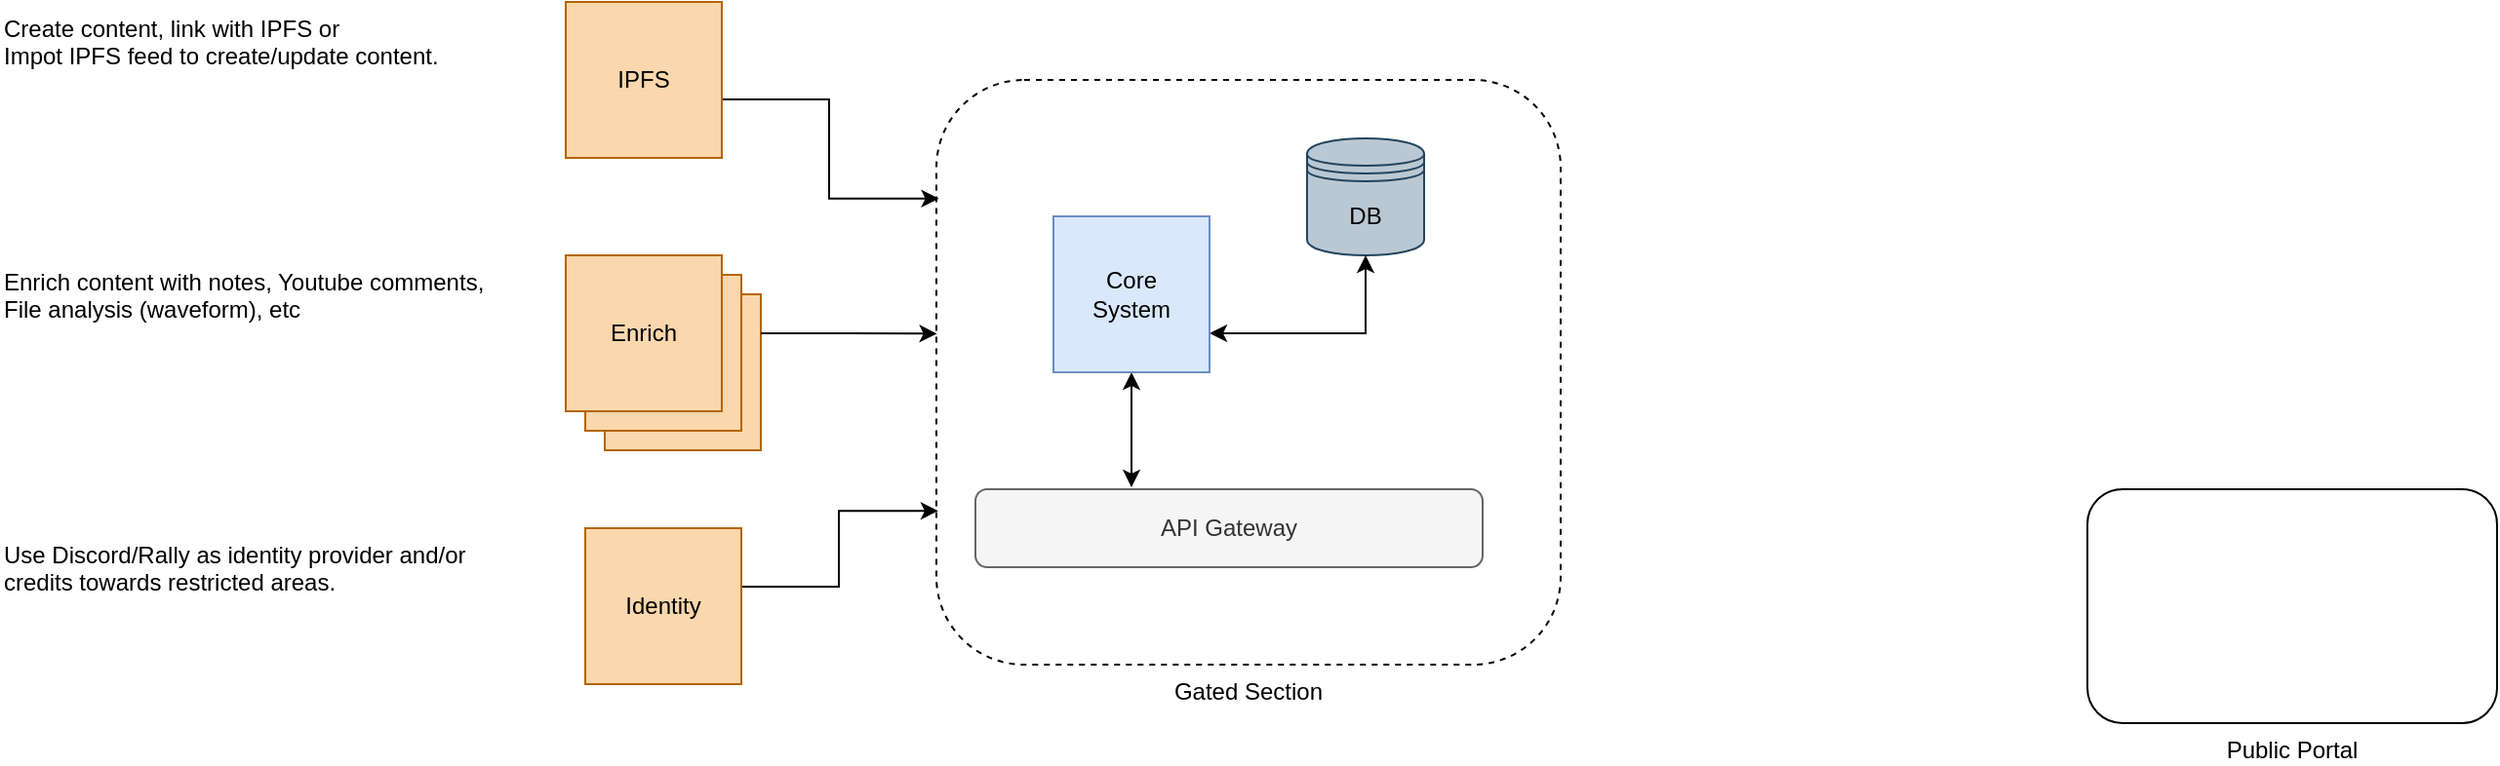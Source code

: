 <mxfile version="14.8.4" type="github" pages="3">
  <diagram id="a_YYxK9fdflRY_-ddaOz" name="High Level Design">
    <mxGraphModel dx="3162" dy="1140" grid="1" gridSize="10" guides="1" tooltips="1" connect="1" arrows="1" fold="1" page="1" pageScale="1" pageWidth="1100" pageHeight="850" math="0" shadow="0">
      <root>
        <mxCell id="0" />
        <mxCell id="1" parent="0" />
        <mxCell id="vv3iJfxD23GdGmTis0U2-1" value="Gated Section" style="rounded=1;whiteSpace=wrap;html=1;labelPosition=center;verticalLabelPosition=bottom;align=center;verticalAlign=top;dashed=1;" vertex="1" parent="1">
          <mxGeometry x="160" y="100" width="320" height="300" as="geometry" />
        </mxCell>
        <mxCell id="vv3iJfxD23GdGmTis0U2-2" value="Public Portal" style="rounded=1;whiteSpace=wrap;html=1;labelPosition=center;verticalLabelPosition=bottom;align=center;verticalAlign=top;" vertex="1" parent="1">
          <mxGeometry x="750" y="310" width="210" height="120" as="geometry" />
        </mxCell>
        <mxCell id="vv3iJfxD23GdGmTis0U2-3" value="DB" style="shape=datastore;whiteSpace=wrap;html=1;fillColor=#bac8d3;strokeColor=#23445d;" vertex="1" parent="1">
          <mxGeometry x="350" y="130" width="60" height="60" as="geometry" />
        </mxCell>
        <mxCell id="vv3iJfxD23GdGmTis0U2-8" style="edgeStyle=orthogonalEdgeStyle;rounded=0;orthogonalLoop=1;jettySize=auto;html=1;exitX=1;exitY=0.75;exitDx=0;exitDy=0;entryX=0.5;entryY=1;entryDx=0;entryDy=0;startArrow=classic;startFill=1;" edge="1" parent="1" source="vv3iJfxD23GdGmTis0U2-4" target="vv3iJfxD23GdGmTis0U2-3">
          <mxGeometry relative="1" as="geometry" />
        </mxCell>
        <mxCell id="vv3iJfxD23GdGmTis0U2-9" style="edgeStyle=orthogonalEdgeStyle;rounded=0;orthogonalLoop=1;jettySize=auto;html=1;exitX=0.5;exitY=1;exitDx=0;exitDy=0;startArrow=classic;startFill=1;" edge="1" parent="1" source="vv3iJfxD23GdGmTis0U2-4">
          <mxGeometry relative="1" as="geometry">
            <mxPoint x="260" y="309" as="targetPoint" />
          </mxGeometry>
        </mxCell>
        <mxCell id="vv3iJfxD23GdGmTis0U2-4" value="&lt;div&gt;Core&lt;/div&gt;&lt;div&gt;System&lt;/div&gt;" style="whiteSpace=wrap;html=1;aspect=fixed;fillColor=#dae8fc;strokeColor=#6c8ebf;" vertex="1" parent="1">
          <mxGeometry x="220" y="170" width="80" height="80" as="geometry" />
        </mxCell>
        <mxCell id="vv3iJfxD23GdGmTis0U2-5" value="API Gateway" style="rounded=1;whiteSpace=wrap;html=1;fillColor=#f5f5f5;strokeColor=#666666;fontColor=#333333;" vertex="1" parent="1">
          <mxGeometry x="180" y="310" width="260" height="40" as="geometry" />
        </mxCell>
        <mxCell id="Ae8hP9FZ1u3Iv6WvzAce-1" style="edgeStyle=orthogonalEdgeStyle;rounded=0;orthogonalLoop=1;jettySize=auto;html=1;exitX=1;exitY=0.25;exitDx=0;exitDy=0;entryX=0.004;entryY=0.203;entryDx=0;entryDy=0;entryPerimeter=0;startArrow=none;startFill=0;" edge="1" parent="1" source="vv3iJfxD23GdGmTis0U2-10" target="vv3iJfxD23GdGmTis0U2-1">
          <mxGeometry relative="1" as="geometry">
            <Array as="points">
              <mxPoint x="50" y="110" />
              <mxPoint x="105" y="110" />
              <mxPoint x="105" y="161" />
            </Array>
          </mxGeometry>
        </mxCell>
        <mxCell id="vv3iJfxD23GdGmTis0U2-10" value="IPFS" style="whiteSpace=wrap;html=1;aspect=fixed;fillColor=#fad7ac;strokeColor=#b46504;" vertex="1" parent="1">
          <mxGeometry x="-30" y="60" width="80" height="80" as="geometry" />
        </mxCell>
        <mxCell id="vv3iJfxD23GdGmTis0U2-14" value="" style="group" vertex="1" connectable="0" parent="1">
          <mxGeometry x="-30" y="190" width="100" height="100" as="geometry" />
        </mxCell>
        <mxCell id="vv3iJfxD23GdGmTis0U2-13" value="" style="whiteSpace=wrap;html=1;aspect=fixed;fillColor=#fad7ac;strokeColor=#b46504;" vertex="1" parent="vv3iJfxD23GdGmTis0U2-14">
          <mxGeometry x="20" y="20" width="80" height="80" as="geometry" />
        </mxCell>
        <mxCell id="vv3iJfxD23GdGmTis0U2-12" value="" style="whiteSpace=wrap;html=1;aspect=fixed;fillColor=#fad7ac;strokeColor=#b46504;" vertex="1" parent="vv3iJfxD23GdGmTis0U2-14">
          <mxGeometry x="10" y="10" width="80" height="80" as="geometry" />
        </mxCell>
        <mxCell id="vv3iJfxD23GdGmTis0U2-11" value="Enrich" style="whiteSpace=wrap;html=1;aspect=fixed;fillColor=#fad7ac;strokeColor=#b46504;" vertex="1" parent="vv3iJfxD23GdGmTis0U2-14">
          <mxGeometry width="80" height="80" as="geometry" />
        </mxCell>
        <mxCell id="Ae8hP9FZ1u3Iv6WvzAce-3" style="edgeStyle=orthogonalEdgeStyle;rounded=0;orthogonalLoop=1;jettySize=auto;html=1;exitX=1;exitY=0.25;exitDx=0;exitDy=0;entryX=0.003;entryY=0.737;entryDx=0;entryDy=0;entryPerimeter=0;startArrow=none;startFill=0;" edge="1" parent="1" source="vv3iJfxD23GdGmTis0U2-15" target="vv3iJfxD23GdGmTis0U2-1">
          <mxGeometry relative="1" as="geometry">
            <Array as="points">
              <mxPoint x="60" y="360" />
              <mxPoint x="110" y="360" />
              <mxPoint x="110" y="321" />
            </Array>
          </mxGeometry>
        </mxCell>
        <mxCell id="vv3iJfxD23GdGmTis0U2-15" value="Identity" style="whiteSpace=wrap;html=1;aspect=fixed;fillColor=#fad7ac;strokeColor=#b46504;" vertex="1" parent="1">
          <mxGeometry x="-20" y="330" width="80" height="80" as="geometry" />
        </mxCell>
        <mxCell id="Ae8hP9FZ1u3Iv6WvzAce-2" style="edgeStyle=orthogonalEdgeStyle;rounded=0;orthogonalLoop=1;jettySize=auto;html=1;exitX=1;exitY=0.25;exitDx=0;exitDy=0;entryX=0.001;entryY=0.434;entryDx=0;entryDy=0;entryPerimeter=0;startArrow=none;startFill=0;" edge="1" parent="1" source="vv3iJfxD23GdGmTis0U2-13" target="vv3iJfxD23GdGmTis0U2-1">
          <mxGeometry relative="1" as="geometry" />
        </mxCell>
        <mxCell id="Ae8hP9FZ1u3Iv6WvzAce-7" value="&lt;div align=&quot;left&quot;&gt;Create content, link with IPFS or&lt;/div&gt;&lt;div align=&quot;left&quot;&gt;Impot IPFS feed to create/update content.&lt;br&gt;&lt;/div&gt;" style="text;html=1;strokeColor=none;fillColor=none;align=left;verticalAlign=top;whiteSpace=wrap;rounded=0;" vertex="1" parent="1">
          <mxGeometry x="-320" y="60" width="250" height="55" as="geometry" />
        </mxCell>
        <mxCell id="Ae8hP9FZ1u3Iv6WvzAce-8" value="&lt;div&gt;Enrich content with notes, Youtube comments, File analysis (waveform), etc&lt;/div&gt;&lt;div&gt;&lt;br&gt;&lt;/div&gt;" style="text;html=1;strokeColor=none;fillColor=none;align=left;verticalAlign=top;whiteSpace=wrap;rounded=0;" vertex="1" parent="1">
          <mxGeometry x="-320" y="190" width="250" height="55" as="geometry" />
        </mxCell>
        <mxCell id="Ae8hP9FZ1u3Iv6WvzAce-9" value="Use Discord/Rally as identity provider and/or credits towards restricted areas." style="text;html=1;strokeColor=none;fillColor=none;align=left;verticalAlign=top;whiteSpace=wrap;rounded=0;" vertex="1" parent="1">
          <mxGeometry x="-320" y="330" width="250" height="55" as="geometry" />
        </mxCell>
      </root>
    </mxGraphModel>
  </diagram>
  <diagram id="kJmuHuX8OqZE0205UlBc" name="Access Rights">
    <mxGraphModel dx="2062" dy="1140" grid="1" gridSize="10" guides="1" tooltips="1" connect="1" arrows="1" fold="1" page="1" pageScale="1" pageWidth="1100" pageHeight="850" math="0" shadow="0">
      <root>
        <mxCell id="8nukVdCXpBuTJHJy4eTD-0" />
        <mxCell id="8nukVdCXpBuTJHJy4eTD-1" parent="8nukVdCXpBuTJHJy4eTD-0" />
      </root>
    </mxGraphModel>
  </diagram>
  <diagram id="lpHXl7zi9qyVDAASu6LT" name="Events">
    <mxGraphModel dx="2062" dy="1140" grid="1" gridSize="10" guides="1" tooltips="1" connect="1" arrows="1" fold="1" page="1" pageScale="1" pageWidth="1100" pageHeight="850" math="0" shadow="0">
      <root>
        <mxCell id="VdUhCLFB2nBvRdCkJBWh-0" />
        <mxCell id="VdUhCLFB2nBvRdCkJBWh-1" parent="VdUhCLFB2nBvRdCkJBWh-0" />
      </root>
    </mxGraphModel>
  </diagram>
</mxfile>
